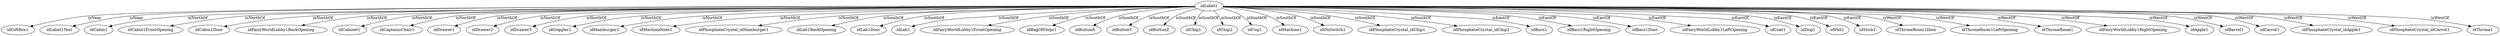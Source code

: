 strict digraph  {
idLabel1 [node_type=entity_node];
idGiftBox1 [node_type=entity_node];
idLabel1Text [node_type=entity_node];
idCabin1 [node_type=entity_node];
idCabin1FrontOpening [node_type=entity_node];
idCabin1Door [node_type=entity_node];
idFairyWorldLobby1BackOpening [node_type=entity_node];
idCabinet1 [node_type=entity_node];
idCaptainsChair1 [node_type=entity_node];
idDrawer1 [node_type=entity_node];
idDrawer2 [node_type=entity_node];
idDrawer3 [node_type=entity_node];
idGoggles1 [node_type=entity_node];
idHamburger1 [node_type=entity_node];
idMachineNote1 [node_type=entity_node];
idPhosphateCrystal_idHamburger1 [node_type=entity_node];
idLab1BackOpening [node_type=entity_node];
idLab1Door [node_type=entity_node];
idLab1 [node_type=entity_node];
idFairyWorldLobby1FrontOpening [node_type=entity_node];
idBagOfChips1 [node_type=entity_node];
idButtonX [node_type=entity_node];
idButtonY [node_type=entity_node];
idButtonZ [node_type=entity_node];
idChip1 [node_type=entity_node];
idChip2 [node_type=entity_node];
idCup1 [node_type=entity_node];
idMachine1 [node_type=entity_node];
idOnSwitch1 [node_type=entity_node];
idPhosphateCrystal_idChip1 [node_type=entity_node];
idPhosphateCrystal_idChip2 [node_type=entity_node];
idBarn1 [node_type=entity_node];
idBarn1RightOpening [node_type=entity_node];
idBarn1Door [node_type=entity_node];
idFairyWorldLobby1LeftOpening [node_type=entity_node];
idCoat1 [node_type=entity_node];
idDog1 [node_type=entity_node];
idPail1 [node_type=entity_node];
idStick1 [node_type=entity_node];
idThroneRoom1Door [node_type=entity_node];
idThroneRoom1LeftOpening [node_type=entity_node];
idThroneRoom1 [node_type=entity_node];
idFairyWorldLobby1RightOpening [node_type=entity_node];
idApple1 [node_type=entity_node];
idBarrel1 [node_type=entity_node];
idCarrot1 [node_type=entity_node];
idPhosphateCrystal_idApple1 [node_type=entity_node];
idPhosphateCrystal_idCarrot1 [node_type=entity_node];
idThrone1 [node_type=entity_node];
idLabel1 -> idGiftBox1  [edge_type=relationship, label=isNear];
idLabel1 -> idLabel1Text  [edge_type=relationship, label=isNear];
idLabel1 -> idCabin1  [edge_type=relationship, label=isNorthOf];
idLabel1 -> idCabin1FrontOpening  [edge_type=relationship, label=isNorthOf];
idLabel1 -> idCabin1Door  [edge_type=relationship, label=isNorthOf];
idLabel1 -> idFairyWorldLobby1BackOpening  [edge_type=relationship, label=isNorthOf];
idLabel1 -> idCabinet1  [edge_type=relationship, label=isNorthOf];
idLabel1 -> idCaptainsChair1  [edge_type=relationship, label=isNorthOf];
idLabel1 -> idDrawer1  [edge_type=relationship, label=isNorthOf];
idLabel1 -> idDrawer2  [edge_type=relationship, label=isNorthOf];
idLabel1 -> idDrawer3  [edge_type=relationship, label=isNorthOf];
idLabel1 -> idGoggles1  [edge_type=relationship, label=isNorthOf];
idLabel1 -> idHamburger1  [edge_type=relationship, label=isNorthOf];
idLabel1 -> idMachineNote1  [edge_type=relationship, label=isNorthOf];
idLabel1 -> idPhosphateCrystal_idHamburger1  [edge_type=relationship, label=isNorthOf];
idLabel1 -> idLab1BackOpening  [edge_type=relationship, label=isSouthOf];
idLabel1 -> idLab1Door  [edge_type=relationship, label=isSouthOf];
idLabel1 -> idLab1  [edge_type=relationship, label=isSouthOf];
idLabel1 -> idFairyWorldLobby1FrontOpening  [edge_type=relationship, label=isSouthOf];
idLabel1 -> idBagOfChips1  [edge_type=relationship, label=isSouthOf];
idLabel1 -> idButtonX  [edge_type=relationship, label=isSouthOf];
idLabel1 -> idButtonY  [edge_type=relationship, label=isSouthOf];
idLabel1 -> idButtonZ  [edge_type=relationship, label=isSouthOf];
idLabel1 -> idChip1  [edge_type=relationship, label=isSouthOf];
idLabel1 -> idChip2  [edge_type=relationship, label=isSouthOf];
idLabel1 -> idCup1  [edge_type=relationship, label=isSouthOf];
idLabel1 -> idMachine1  [edge_type=relationship, label=isSouthOf];
idLabel1 -> idOnSwitch1  [edge_type=relationship, label=isSouthOf];
idLabel1 -> idPhosphateCrystal_idChip1  [edge_type=relationship, label=isSouthOf];
idLabel1 -> idPhosphateCrystal_idChip2  [edge_type=relationship, label=isSouthOf];
idLabel1 -> idBarn1  [edge_type=relationship, label=isEastOf];
idLabel1 -> idBarn1RightOpening  [edge_type=relationship, label=isEastOf];
idLabel1 -> idBarn1Door  [edge_type=relationship, label=isEastOf];
idLabel1 -> idFairyWorldLobby1LeftOpening  [edge_type=relationship, label=isEastOf];
idLabel1 -> idCoat1  [edge_type=relationship, label=isEastOf];
idLabel1 -> idDog1  [edge_type=relationship, label=isEastOf];
idLabel1 -> idPail1  [edge_type=relationship, label=isEastOf];
idLabel1 -> idStick1  [edge_type=relationship, label=isEastOf];
idLabel1 -> idThroneRoom1Door  [edge_type=relationship, label=isWestOf];
idLabel1 -> idThroneRoom1LeftOpening  [edge_type=relationship, label=isWestOf];
idLabel1 -> idThroneRoom1  [edge_type=relationship, label=isWestOf];
idLabel1 -> idFairyWorldLobby1RightOpening  [edge_type=relationship, label=isWestOf];
idLabel1 -> idApple1  [edge_type=relationship, label=isWestOf];
idLabel1 -> idBarrel1  [edge_type=relationship, label=isWestOf];
idLabel1 -> idCarrot1  [edge_type=relationship, label=isWestOf];
idLabel1 -> idPhosphateCrystal_idApple1  [edge_type=relationship, label=isWestOf];
idLabel1 -> idPhosphateCrystal_idCarrot1  [edge_type=relationship, label=isWestOf];
idLabel1 -> idThrone1  [edge_type=relationship, label=isWestOf];
}
